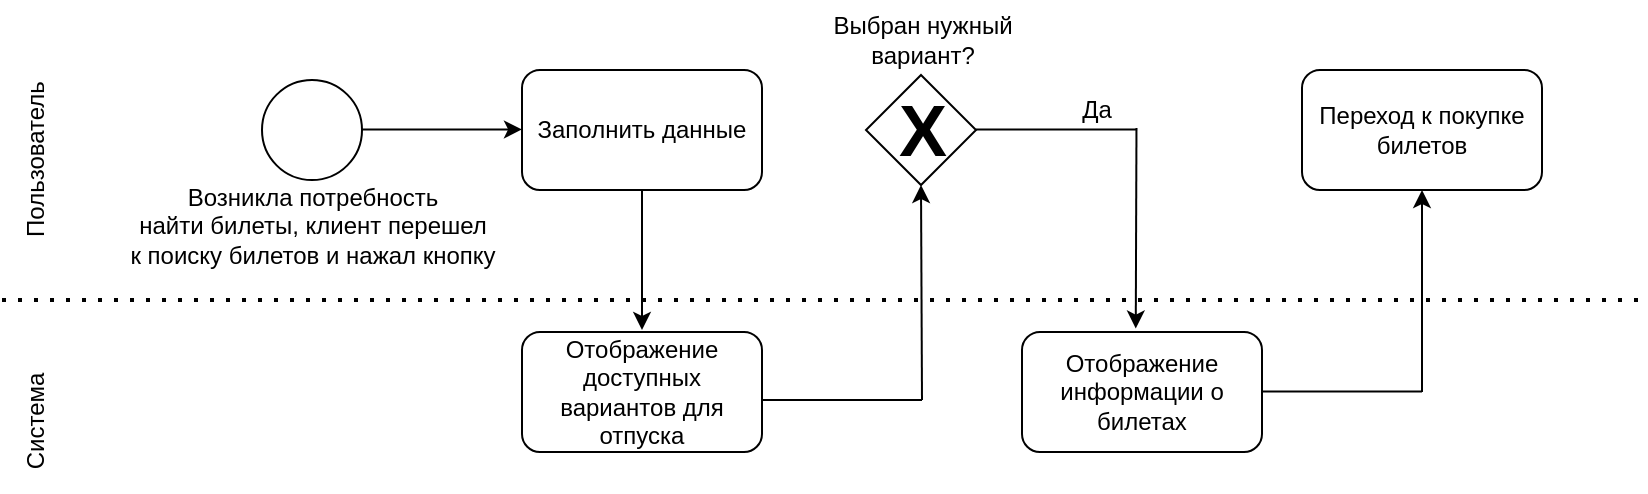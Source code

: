 <mxfile version="24.8.1">
  <diagram name="Страница — 1" id="J_2VyzJzFuF2ogFrnwSf">
    <mxGraphModel dx="1034" dy="446" grid="1" gridSize="10" guides="1" tooltips="1" connect="1" arrows="1" fold="1" page="1" pageScale="1" pageWidth="827" pageHeight="1169" math="0" shadow="0">
      <root>
        <mxCell id="0" />
        <mxCell id="1" parent="0" />
        <mxCell id="8t04a-it8ekjUg8UH5_m-1" value="" style="ellipse;whiteSpace=wrap;html=1;" vertex="1" parent="1">
          <mxGeometry x="470" y="110" width="50" height="50" as="geometry" />
        </mxCell>
        <mxCell id="8t04a-it8ekjUg8UH5_m-2" value="Возникла потребность&lt;div&gt;найти билеты, клиент перешел&lt;/div&gt;&lt;div&gt;к поиску билетов и нажал кнопку&lt;/div&gt;" style="text;html=1;align=center;verticalAlign=middle;resizable=0;points=[];autosize=1;strokeColor=none;fillColor=none;" vertex="1" parent="1">
          <mxGeometry x="390" y="152.5" width="210" height="60" as="geometry" />
        </mxCell>
        <mxCell id="8t04a-it8ekjUg8UH5_m-7" value="" style="endArrow=classic;html=1;rounded=0;" edge="1" parent="1">
          <mxGeometry width="50" height="50" relative="1" as="geometry">
            <mxPoint x="520" y="134.7" as="sourcePoint" />
            <mxPoint x="600" y="134.7" as="targetPoint" />
          </mxGeometry>
        </mxCell>
        <mxCell id="8t04a-it8ekjUg8UH5_m-8" value="Заполнить данные" style="rounded=1;whiteSpace=wrap;html=1;" vertex="1" parent="1">
          <mxGeometry x="600" y="105" width="120" height="60" as="geometry" />
        </mxCell>
        <mxCell id="8t04a-it8ekjUg8UH5_m-11" value="" style="endArrow=classic;html=1;rounded=0;" edge="1" parent="1">
          <mxGeometry width="50" height="50" relative="1" as="geometry">
            <mxPoint x="660" y="165" as="sourcePoint" />
            <mxPoint x="660" y="235" as="targetPoint" />
          </mxGeometry>
        </mxCell>
        <mxCell id="8t04a-it8ekjUg8UH5_m-12" value="Отображение доступных вариантов для отпуска" style="rounded=1;whiteSpace=wrap;html=1;" vertex="1" parent="1">
          <mxGeometry x="600" y="236" width="120" height="60" as="geometry" />
        </mxCell>
        <mxCell id="8t04a-it8ekjUg8UH5_m-13" value="" style="endArrow=classic;html=1;rounded=0;entryX=0.5;entryY=1;entryDx=0;entryDy=0;" edge="1" parent="1" target="8t04a-it8ekjUg8UH5_m-15">
          <mxGeometry width="50" height="50" relative="1" as="geometry">
            <mxPoint x="800" y="270" as="sourcePoint" />
            <mxPoint x="800" y="180" as="targetPoint" />
          </mxGeometry>
        </mxCell>
        <mxCell id="8t04a-it8ekjUg8UH5_m-14" value="" style="endArrow=none;html=1;rounded=0;" edge="1" parent="1">
          <mxGeometry width="50" height="50" relative="1" as="geometry">
            <mxPoint x="720" y="270" as="sourcePoint" />
            <mxPoint x="800" y="270" as="targetPoint" />
          </mxGeometry>
        </mxCell>
        <mxCell id="8t04a-it8ekjUg8UH5_m-15" value="" style="rhombus;whiteSpace=wrap;html=1;" vertex="1" parent="1">
          <mxGeometry x="772" y="107.5" width="55" height="55" as="geometry" />
        </mxCell>
        <mxCell id="8t04a-it8ekjUg8UH5_m-16" value="&lt;b&gt;&lt;font style=&quot;font-size: 36px;&quot;&gt;Х&lt;/font&gt;&lt;/b&gt;" style="text;html=1;align=center;verticalAlign=middle;resizable=0;points=[];autosize=1;strokeColor=none;fillColor=none;" vertex="1" parent="1">
          <mxGeometry x="774.5" y="105" width="50" height="60" as="geometry" />
        </mxCell>
        <mxCell id="8t04a-it8ekjUg8UH5_m-17" value="Выбран нужный&lt;div&gt;вариант?&lt;/div&gt;" style="text;html=1;align=center;verticalAlign=middle;resizable=0;points=[];autosize=1;strokeColor=none;fillColor=none;" vertex="1" parent="1">
          <mxGeometry x="744.5" y="70" width="110" height="40" as="geometry" />
        </mxCell>
        <mxCell id="8t04a-it8ekjUg8UH5_m-19" value="Отображение информации о билетах" style="rounded=1;whiteSpace=wrap;html=1;" vertex="1" parent="1">
          <mxGeometry x="850" y="236" width="120" height="60" as="geometry" />
        </mxCell>
        <mxCell id="8t04a-it8ekjUg8UH5_m-20" value="Да" style="text;html=1;align=center;verticalAlign=middle;resizable=0;points=[];autosize=1;strokeColor=none;fillColor=none;" vertex="1" parent="1">
          <mxGeometry x="867" y="110" width="40" height="30" as="geometry" />
        </mxCell>
        <mxCell id="8t04a-it8ekjUg8UH5_m-21" value="" style="endArrow=none;html=1;rounded=0;" edge="1" parent="1">
          <mxGeometry width="50" height="50" relative="1" as="geometry">
            <mxPoint x="827" y="134.72" as="sourcePoint" />
            <mxPoint x="907" y="134.72" as="targetPoint" />
          </mxGeometry>
        </mxCell>
        <mxCell id="8t04a-it8ekjUg8UH5_m-22" value="" style="endArrow=classic;html=1;rounded=0;exitX=1.006;exitY=0.868;exitDx=0;exitDy=0;exitPerimeter=0;entryX=0.474;entryY=-0.029;entryDx=0;entryDy=0;entryPerimeter=0;" edge="1" parent="1" target="8t04a-it8ekjUg8UH5_m-19">
          <mxGeometry width="50" height="50" relative="1" as="geometry">
            <mxPoint x="907.24" y="134.04" as="sourcePoint" />
            <mxPoint x="960" y="210" as="targetPoint" />
          </mxGeometry>
        </mxCell>
        <mxCell id="8t04a-it8ekjUg8UH5_m-23" value="" style="endArrow=none;html=1;rounded=0;" edge="1" parent="1">
          <mxGeometry width="50" height="50" relative="1" as="geometry">
            <mxPoint x="970" y="265.72" as="sourcePoint" />
            <mxPoint x="1050" y="265.72" as="targetPoint" />
          </mxGeometry>
        </mxCell>
        <mxCell id="8t04a-it8ekjUg8UH5_m-24" value="" style="endArrow=classic;html=1;rounded=0;entryX=0.5;entryY=1;entryDx=0;entryDy=0;" edge="1" parent="1" target="8t04a-it8ekjUg8UH5_m-25">
          <mxGeometry width="50" height="50" relative="1" as="geometry">
            <mxPoint x="1050" y="266" as="sourcePoint" />
            <mxPoint x="1050" y="159" as="targetPoint" />
          </mxGeometry>
        </mxCell>
        <mxCell id="8t04a-it8ekjUg8UH5_m-25" value="Переход к покупке билетов" style="rounded=1;whiteSpace=wrap;html=1;" vertex="1" parent="1">
          <mxGeometry x="990" y="105" width="120" height="60" as="geometry" />
        </mxCell>
        <mxCell id="8t04a-it8ekjUg8UH5_m-26" value="" style="endArrow=none;dashed=1;html=1;dashPattern=1 3;strokeWidth=2;rounded=0;" edge="1" parent="1">
          <mxGeometry width="50" height="50" relative="1" as="geometry">
            <mxPoint x="340" y="220" as="sourcePoint" />
            <mxPoint x="1160" y="220" as="targetPoint" />
          </mxGeometry>
        </mxCell>
        <mxCell id="8t04a-it8ekjUg8UH5_m-27" value="Пользователь" style="text;html=1;align=center;verticalAlign=middle;resizable=0;points=[];autosize=1;strokeColor=none;fillColor=none;rotation=-90;" vertex="1" parent="1">
          <mxGeometry x="307" y="135" width="100" height="30" as="geometry" />
        </mxCell>
        <mxCell id="8t04a-it8ekjUg8UH5_m-28" value="Система" style="text;html=1;align=center;verticalAlign=middle;resizable=0;points=[];autosize=1;strokeColor=none;fillColor=none;rotation=-90;" vertex="1" parent="1">
          <mxGeometry x="322" y="266" width="70" height="30" as="geometry" />
        </mxCell>
      </root>
    </mxGraphModel>
  </diagram>
</mxfile>
